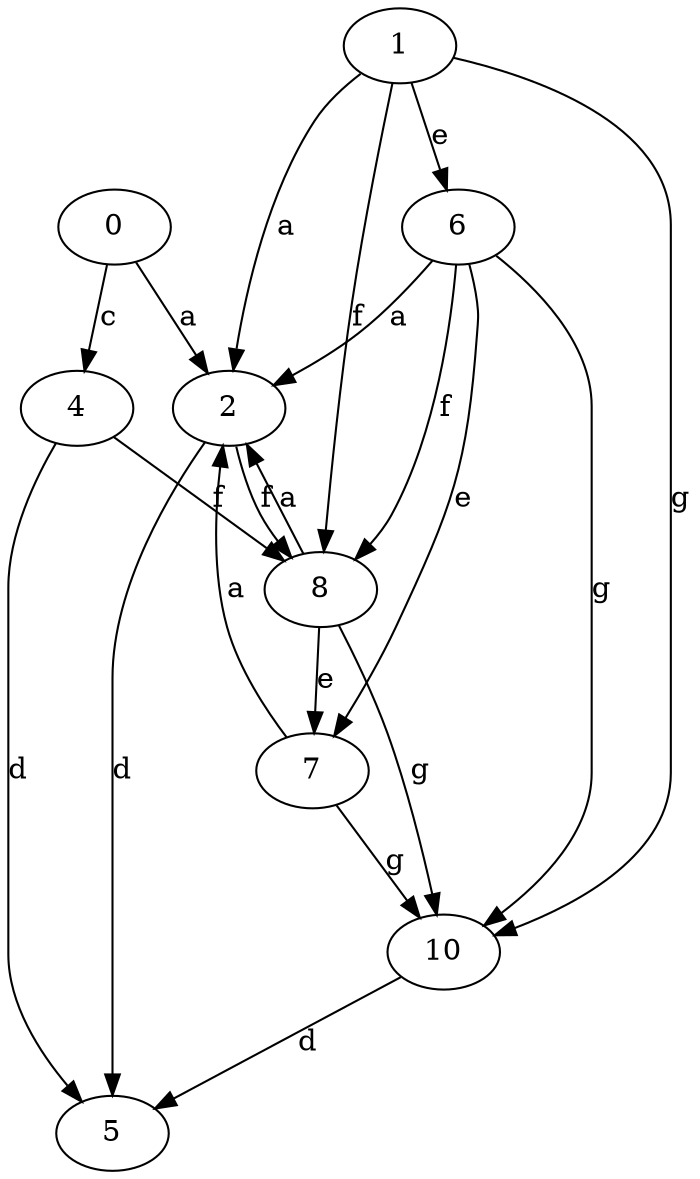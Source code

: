 strict digraph  {
0;
1;
2;
4;
5;
6;
7;
8;
10;
0 -> 2  [label=a];
0 -> 4  [label=c];
1 -> 2  [label=a];
1 -> 6  [label=e];
1 -> 8  [label=f];
1 -> 10  [label=g];
2 -> 5  [label=d];
2 -> 8  [label=f];
4 -> 5  [label=d];
4 -> 8  [label=f];
6 -> 2  [label=a];
6 -> 7  [label=e];
6 -> 8  [label=f];
6 -> 10  [label=g];
7 -> 2  [label=a];
7 -> 10  [label=g];
8 -> 2  [label=a];
8 -> 7  [label=e];
8 -> 10  [label=g];
10 -> 5  [label=d];
}
